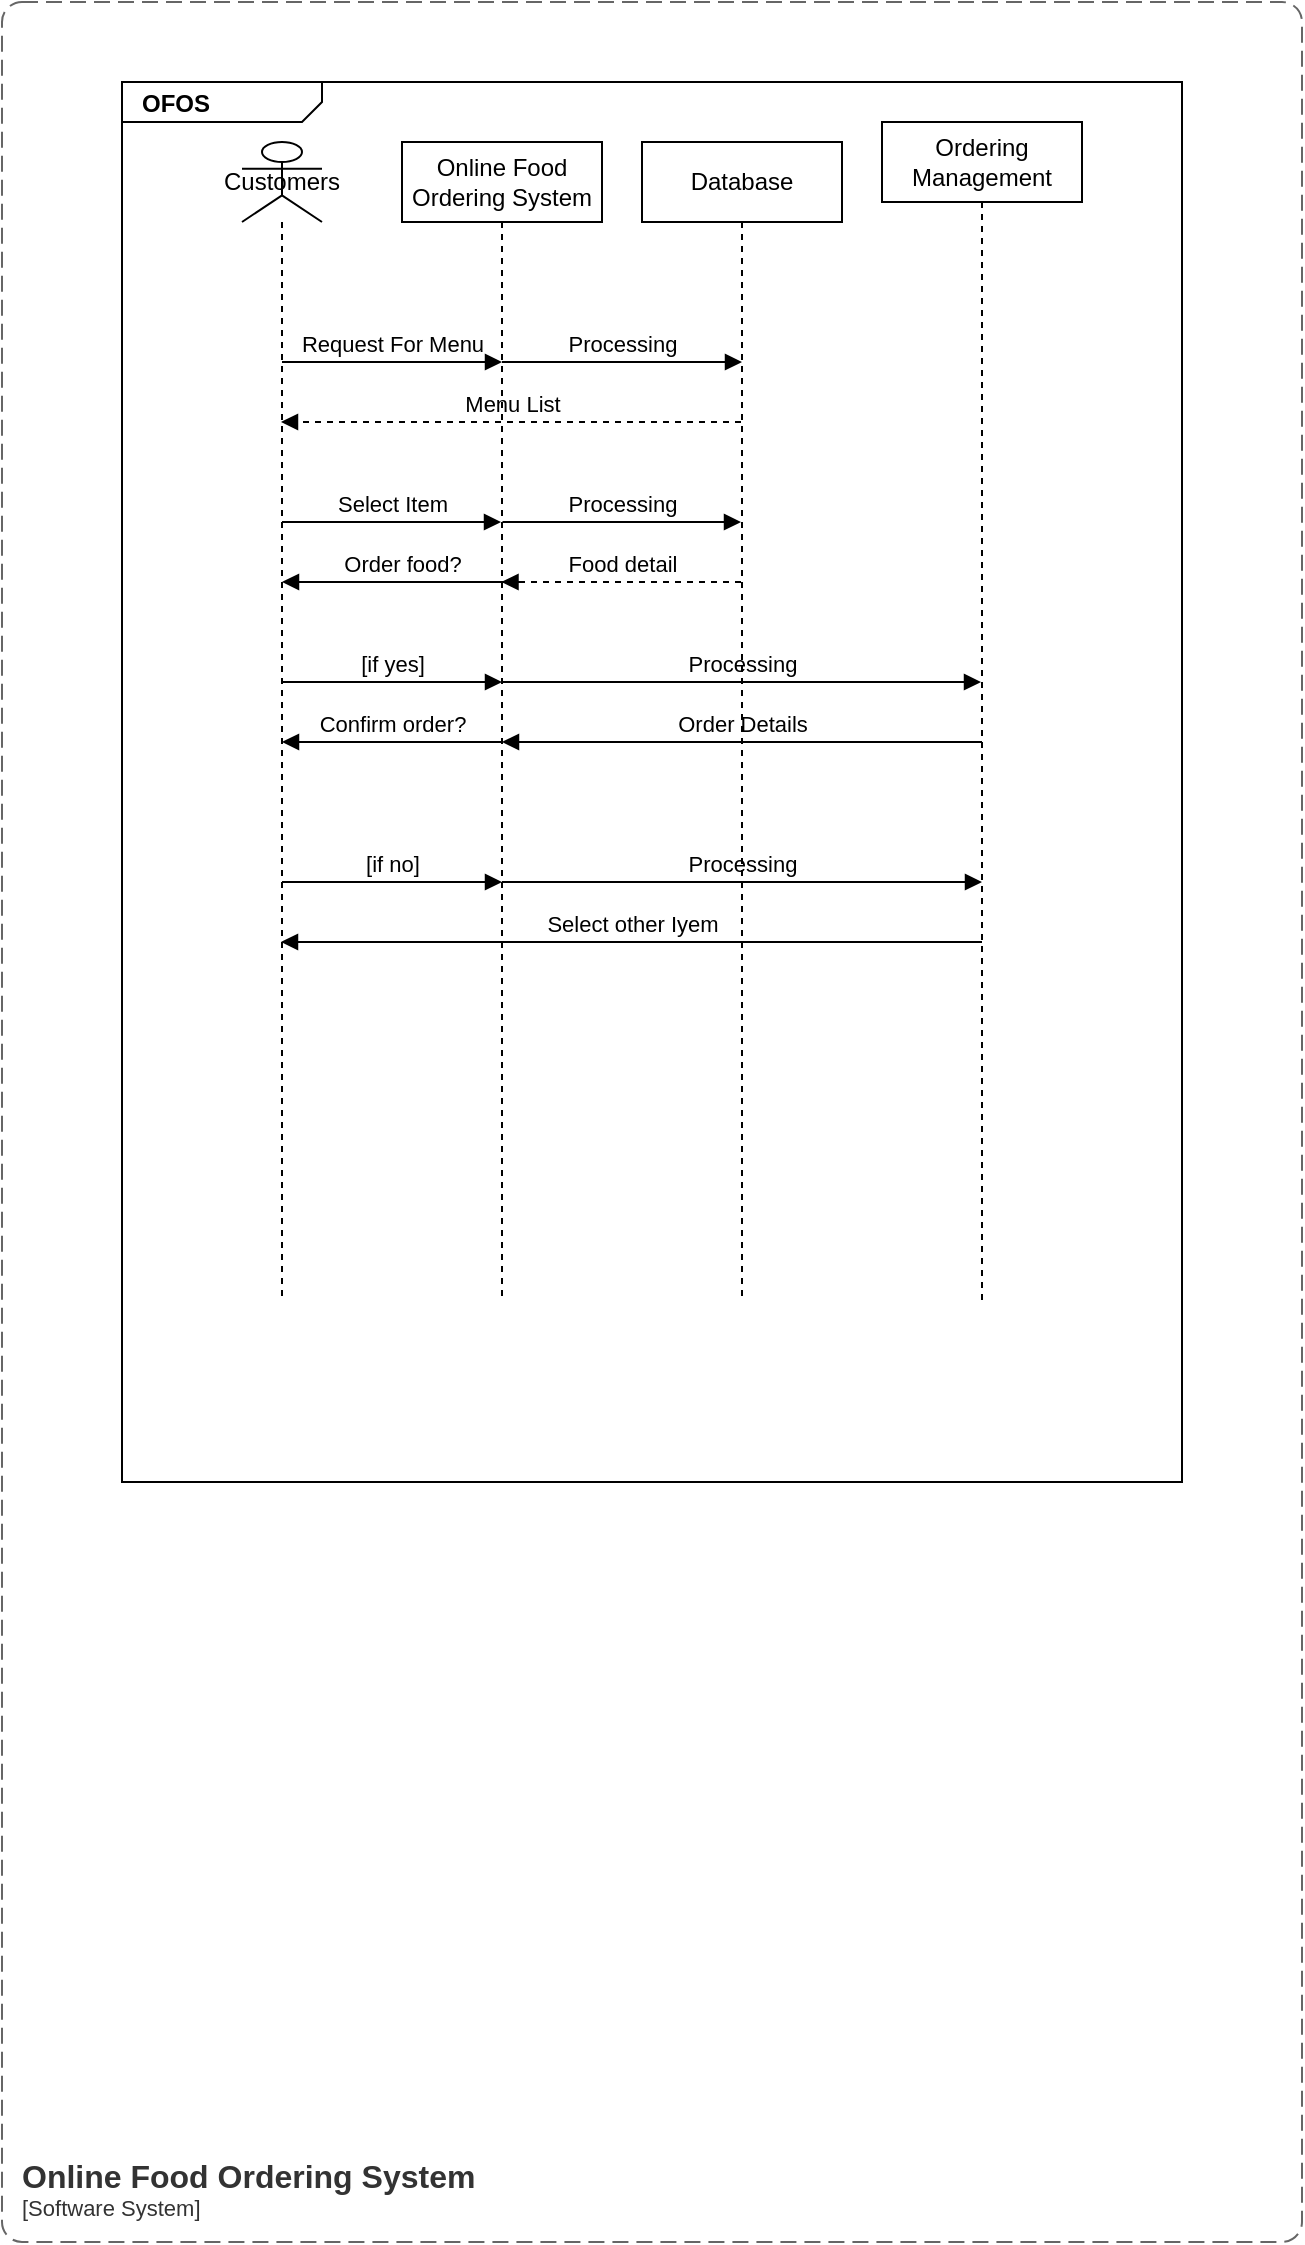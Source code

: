 <mxfile version="23.1.8" type="github">
  <diagram name="Page-1" id="Ww9dQTcz0A_Br_yqYm_F">
    <mxGraphModel dx="1354" dy="1658" grid="1" gridSize="10" guides="1" tooltips="1" connect="1" arrows="1" fold="1" page="1" pageScale="1" pageWidth="850" pageHeight="1100" math="0" shadow="0">
      <root>
        <mxCell id="0" />
        <mxCell id="1" parent="0" />
        <object placeholders="1" c4Name="Online Food Ordering System" c4Type="SystemScopeBoundary" c4Application="Software System" label="&lt;font style=&quot;font-size: 16px&quot;&gt;&lt;b&gt;&lt;div style=&quot;text-align: left&quot;&gt;%c4Name%&lt;/div&gt;&lt;/b&gt;&lt;/font&gt;&lt;div style=&quot;text-align: left&quot;&gt;[%c4Application%]&lt;/div&gt;" id="yuvhSKcG6fzL9bSFhAuM-2">
          <mxCell style="rounded=1;fontSize=11;whiteSpace=wrap;html=1;dashed=1;arcSize=20;fillColor=none;strokeColor=#666666;fontColor=#333333;labelBackgroundColor=none;align=left;verticalAlign=bottom;labelBorderColor=none;spacingTop=0;spacing=10;dashPattern=8 4;metaEdit=1;rotatable=0;perimeter=rectanglePerimeter;noLabel=0;labelPadding=0;allowArrows=0;connectable=0;expand=0;recursiveResize=0;editable=1;pointerEvents=0;absoluteArcSize=1;points=[[0.25,0,0],[0.5,0,0],[0.75,0,0],[1,0.25,0],[1,0.5,0],[1,0.75,0],[0.75,1,0],[0.5,1,0],[0.25,1,0],[0,0.75,0],[0,0.5,0],[0,0.25,0]];" vertex="1" parent="1">
            <mxGeometry x="140" y="-900" width="650" height="1120" as="geometry" />
          </mxCell>
        </object>
        <mxCell id="yuvhSKcG6fzL9bSFhAuM-55" value="&lt;p style=&quot;margin:0px;margin-top:4px;margin-left:10px;text-align:left;&quot;&gt;&lt;b&gt;OFOS&lt;/b&gt;&lt;/p&gt;" style="html=1;shape=mxgraph.sysml.package;labelX=100;html=1;overflow=fill;strokeWidth=1;recursiveResize=0;" vertex="1" parent="1">
          <mxGeometry x="200" y="-860" width="530" height="700" as="geometry" />
        </mxCell>
        <mxCell id="yuvhSKcG6fzL9bSFhAuM-75" value="Customers" style="shape=umlLifeline;perimeter=lifelinePerimeter;whiteSpace=wrap;html=1;container=1;dropTarget=0;collapsible=0;recursiveResize=0;outlineConnect=0;portConstraint=eastwest;newEdgeStyle={&quot;curved&quot;:0,&quot;rounded&quot;:0};participant=umlActor;" vertex="1" parent="yuvhSKcG6fzL9bSFhAuM-55">
          <mxGeometry x="60" y="30" width="40" height="580" as="geometry" />
        </mxCell>
        <mxCell id="yuvhSKcG6fzL9bSFhAuM-82" value="Order food?" style="html=1;verticalAlign=bottom;labelBackgroundColor=none;endArrow=block;endFill=1;rounded=0;" edge="1" parent="yuvhSKcG6fzL9bSFhAuM-55">
          <mxGeometry width="160" relative="1" as="geometry">
            <mxPoint x="200" y="250" as="sourcePoint" />
            <mxPoint x="80" y="250" as="targetPoint" />
          </mxGeometry>
        </mxCell>
        <mxCell id="yuvhSKcG6fzL9bSFhAuM-81" value="Food detail" style="html=1;verticalAlign=bottom;labelBackgroundColor=none;endArrow=block;endFill=1;dashed=1;rounded=0;" edge="1" parent="yuvhSKcG6fzL9bSFhAuM-55" source="yuvhSKcG6fzL9bSFhAuM-73">
          <mxGeometry width="160" relative="1" as="geometry">
            <mxPoint x="340.25" y="250" as="sourcePoint" />
            <mxPoint x="189.75" y="250" as="targetPoint" />
          </mxGeometry>
        </mxCell>
        <mxCell id="yuvhSKcG6fzL9bSFhAuM-79" value="Select Item" style="html=1;verticalAlign=bottom;labelBackgroundColor=none;endArrow=block;endFill=1;rounded=0;" edge="1" parent="yuvhSKcG6fzL9bSFhAuM-55" target="yuvhSKcG6fzL9bSFhAuM-72">
          <mxGeometry width="160" relative="1" as="geometry">
            <mxPoint x="80" y="220" as="sourcePoint" />
            <mxPoint x="210" y="220" as="targetPoint" />
          </mxGeometry>
        </mxCell>
        <mxCell id="yuvhSKcG6fzL9bSFhAuM-77" value="Processing" style="html=1;verticalAlign=bottom;labelBackgroundColor=none;endArrow=block;endFill=1;rounded=0;" edge="1" parent="yuvhSKcG6fzL9bSFhAuM-55" target="yuvhSKcG6fzL9bSFhAuM-73">
          <mxGeometry width="160" relative="1" as="geometry">
            <mxPoint x="190.25" y="220" as="sourcePoint" />
            <mxPoint x="339.75" y="220" as="targetPoint" />
          </mxGeometry>
        </mxCell>
        <mxCell id="yuvhSKcG6fzL9bSFhAuM-95" value="Confirm order?" style="html=1;verticalAlign=bottom;labelBackgroundColor=none;endArrow=block;endFill=1;rounded=0;exitX=0.5;exitY=0.5;exitDx=0;exitDy=0;exitPerimeter=0;" edge="1" parent="yuvhSKcG6fzL9bSFhAuM-55">
          <mxGeometry width="160" relative="1" as="geometry">
            <mxPoint x="190" y="330" as="sourcePoint" />
            <mxPoint x="80" y="330" as="targetPoint" />
          </mxGeometry>
        </mxCell>
        <mxCell id="yuvhSKcG6fzL9bSFhAuM-98" value="Processing" style="html=1;verticalAlign=bottom;labelBackgroundColor=none;endArrow=block;endFill=1;rounded=0;" edge="1" parent="yuvhSKcG6fzL9bSFhAuM-55">
          <mxGeometry width="160" relative="1" as="geometry">
            <mxPoint x="190" y="400" as="sourcePoint" />
            <mxPoint x="430" y="400" as="targetPoint" />
          </mxGeometry>
        </mxCell>
        <mxCell id="yuvhSKcG6fzL9bSFhAuM-72" value="Online Food Ordering System&#x9;" style="shape=umlLifeline;perimeter=lifelinePerimeter;whiteSpace=wrap;html=1;container=1;dropTarget=0;collapsible=0;recursiveResize=0;outlineConnect=0;portConstraint=eastwest;newEdgeStyle={&quot;edgeStyle&quot;:&quot;elbowEdgeStyle&quot;,&quot;elbow&quot;:&quot;vertical&quot;,&quot;curved&quot;:0,&quot;rounded&quot;:0};" vertex="1" parent="1">
          <mxGeometry x="340" y="-830" width="100" height="580" as="geometry" />
        </mxCell>
        <mxCell id="yuvhSKcG6fzL9bSFhAuM-73" value="Database" style="shape=umlLifeline;perimeter=lifelinePerimeter;whiteSpace=wrap;html=1;container=1;dropTarget=0;collapsible=0;recursiveResize=0;outlineConnect=0;portConstraint=eastwest;newEdgeStyle={&quot;edgeStyle&quot;:&quot;elbowEdgeStyle&quot;,&quot;elbow&quot;:&quot;vertical&quot;,&quot;curved&quot;:0,&quot;rounded&quot;:0};" vertex="1" parent="1">
          <mxGeometry x="460" y="-830" width="100" height="580" as="geometry" />
        </mxCell>
        <mxCell id="yuvhSKcG6fzL9bSFhAuM-74" value="Ordering Management" style="shape=umlLifeline;perimeter=lifelinePerimeter;whiteSpace=wrap;html=1;container=1;dropTarget=0;collapsible=0;recursiveResize=0;outlineConnect=0;portConstraint=eastwest;newEdgeStyle={&quot;edgeStyle&quot;:&quot;elbowEdgeStyle&quot;,&quot;elbow&quot;:&quot;vertical&quot;,&quot;curved&quot;:0,&quot;rounded&quot;:0};" vertex="1" parent="1">
          <mxGeometry x="580" y="-840" width="100" height="590" as="geometry" />
        </mxCell>
        <mxCell id="yuvhSKcG6fzL9bSFhAuM-76" value="Request For Menu" style="html=1;verticalAlign=bottom;labelBackgroundColor=none;endArrow=block;endFill=1;rounded=0;" edge="1" parent="1" source="yuvhSKcG6fzL9bSFhAuM-75">
          <mxGeometry width="160" relative="1" as="geometry">
            <mxPoint x="270" y="-720" as="sourcePoint" />
            <mxPoint x="390" y="-720" as="targetPoint" />
          </mxGeometry>
        </mxCell>
        <mxCell id="yuvhSKcG6fzL9bSFhAuM-80" value="Processing" style="html=1;verticalAlign=bottom;labelBackgroundColor=none;endArrow=block;endFill=1;rounded=0;" edge="1" parent="1">
          <mxGeometry width="160" relative="1" as="geometry">
            <mxPoint x="390" y="-720" as="sourcePoint" />
            <mxPoint x="510" y="-720" as="targetPoint" />
          </mxGeometry>
        </mxCell>
        <mxCell id="yuvhSKcG6fzL9bSFhAuM-85" value="Menu List" style="html=1;verticalAlign=bottom;labelBackgroundColor=none;endArrow=block;endFill=1;dashed=1;rounded=0;" edge="1" parent="1">
          <mxGeometry width="160" relative="1" as="geometry">
            <mxPoint x="509.5" y="-690" as="sourcePoint" />
            <mxPoint x="279.5" y="-690" as="targetPoint" />
          </mxGeometry>
        </mxCell>
        <mxCell id="yuvhSKcG6fzL9bSFhAuM-93" value="[if yes]" style="html=1;verticalAlign=bottom;labelBackgroundColor=none;endArrow=block;endFill=1;rounded=0;" edge="1" parent="1">
          <mxGeometry width="160" relative="1" as="geometry">
            <mxPoint x="280" y="-560" as="sourcePoint" />
            <mxPoint x="390" y="-560" as="targetPoint" />
          </mxGeometry>
        </mxCell>
        <mxCell id="yuvhSKcG6fzL9bSFhAuM-94" value="Processing" style="html=1;verticalAlign=bottom;labelBackgroundColor=none;endArrow=block;endFill=1;rounded=0;" edge="1" parent="1" target="yuvhSKcG6fzL9bSFhAuM-74">
          <mxGeometry width="160" relative="1" as="geometry">
            <mxPoint x="390" y="-560" as="sourcePoint" />
            <mxPoint x="509.75" y="-560" as="targetPoint" />
          </mxGeometry>
        </mxCell>
        <mxCell id="yuvhSKcG6fzL9bSFhAuM-96" value="Order Details" style="html=1;verticalAlign=bottom;labelBackgroundColor=none;endArrow=block;endFill=1;rounded=0;" edge="1" parent="1">
          <mxGeometry width="160" relative="1" as="geometry">
            <mxPoint x="630" y="-530" as="sourcePoint" />
            <mxPoint x="390" y="-530" as="targetPoint" />
          </mxGeometry>
        </mxCell>
        <mxCell id="yuvhSKcG6fzL9bSFhAuM-97" value="[if no]" style="html=1;verticalAlign=bottom;labelBackgroundColor=none;endArrow=block;endFill=1;rounded=0;" edge="1" parent="1">
          <mxGeometry width="160" relative="1" as="geometry">
            <mxPoint x="280" y="-460" as="sourcePoint" />
            <mxPoint x="390" y="-460" as="targetPoint" />
          </mxGeometry>
        </mxCell>
        <mxCell id="yuvhSKcG6fzL9bSFhAuM-99" value="Select other Iyem" style="html=1;verticalAlign=bottom;labelBackgroundColor=none;endArrow=block;endFill=1;rounded=0;" edge="1" parent="1">
          <mxGeometry width="160" relative="1" as="geometry">
            <mxPoint x="630" y="-430" as="sourcePoint" />
            <mxPoint x="279.5" y="-430" as="targetPoint" />
          </mxGeometry>
        </mxCell>
      </root>
    </mxGraphModel>
  </diagram>
</mxfile>
